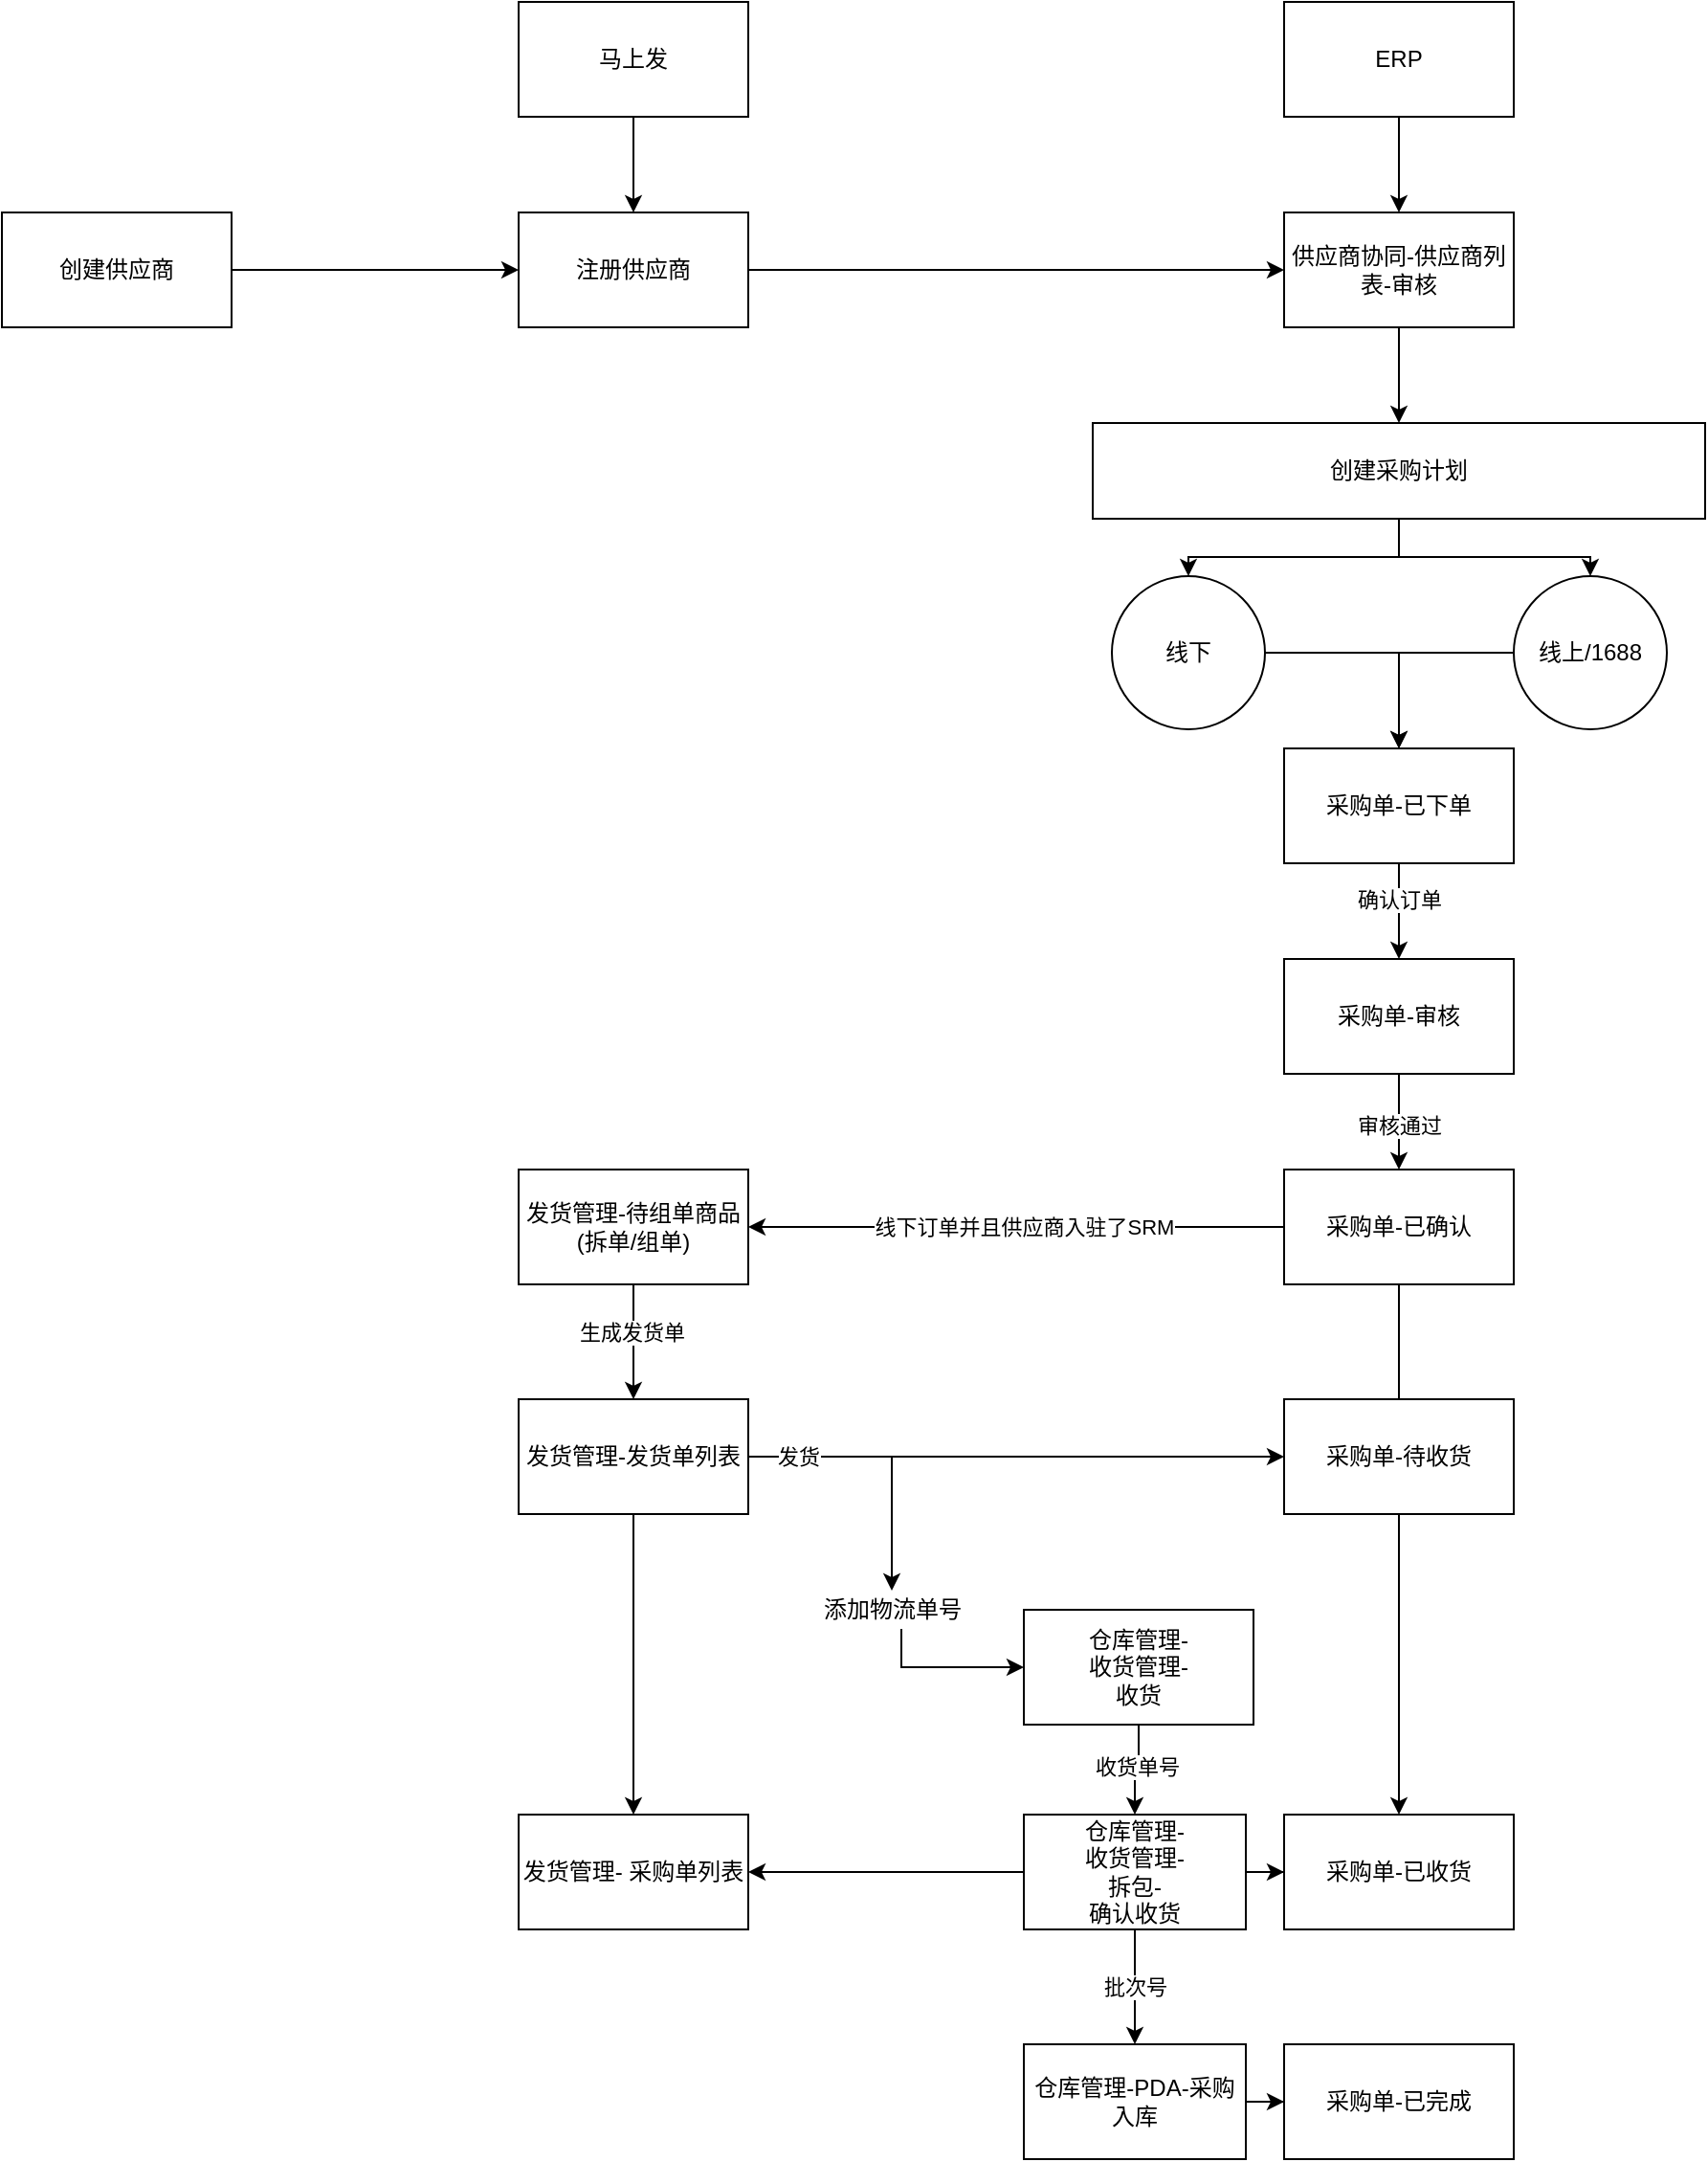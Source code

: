 <mxfile version="14.8.0" type="github">
  <diagram id="C5RBs43oDa-KdzZeNtuy" name="采购">
    <mxGraphModel dx="2864" dy="1250" grid="1" gridSize="10" guides="1" tooltips="1" connect="1" arrows="1" fold="1" page="1" pageScale="1" pageWidth="827" pageHeight="1169" math="0" shadow="0">
      <root>
        <mxCell id="WIyWlLk6GJQsqaUBKTNV-0" />
        <mxCell id="WIyWlLk6GJQsqaUBKTNV-1" parent="WIyWlLk6GJQsqaUBKTNV-0" />
        <mxCell id="5VQq_Yi86SqRbV_rj_R2-6" value="" style="edgeStyle=orthogonalEdgeStyle;rounded=0;orthogonalLoop=1;jettySize=auto;html=1;" parent="WIyWlLk6GJQsqaUBKTNV-1" source="5VQq_Yi86SqRbV_rj_R2-1" target="5VQq_Yi86SqRbV_rj_R2-5" edge="1">
          <mxGeometry relative="1" as="geometry" />
        </mxCell>
        <mxCell id="5VQq_Yi86SqRbV_rj_R2-1" value="ERP" style="rounded=0;whiteSpace=wrap;html=1;" parent="WIyWlLk6GJQsqaUBKTNV-1" vertex="1">
          <mxGeometry x="490" y="100" width="120" height="60" as="geometry" />
        </mxCell>
        <mxCell id="5VQq_Yi86SqRbV_rj_R2-4" value="" style="edgeStyle=orthogonalEdgeStyle;rounded=0;orthogonalLoop=1;jettySize=auto;html=1;" parent="WIyWlLk6GJQsqaUBKTNV-1" source="5VQq_Yi86SqRbV_rj_R2-2" target="5VQq_Yi86SqRbV_rj_R2-3" edge="1">
          <mxGeometry relative="1" as="geometry" />
        </mxCell>
        <mxCell id="5VQq_Yi86SqRbV_rj_R2-2" value="马上发" style="rounded=0;whiteSpace=wrap;html=1;" parent="WIyWlLk6GJQsqaUBKTNV-1" vertex="1">
          <mxGeometry x="90" y="100" width="120" height="60" as="geometry" />
        </mxCell>
        <mxCell id="5VQq_Yi86SqRbV_rj_R2-10" style="edgeStyle=orthogonalEdgeStyle;rounded=0;orthogonalLoop=1;jettySize=auto;html=1;entryX=0;entryY=0.5;entryDx=0;entryDy=0;" parent="WIyWlLk6GJQsqaUBKTNV-1" source="5VQq_Yi86SqRbV_rj_R2-3" target="5VQq_Yi86SqRbV_rj_R2-5" edge="1">
          <mxGeometry relative="1" as="geometry" />
        </mxCell>
        <mxCell id="5VQq_Yi86SqRbV_rj_R2-3" value="注册供应商" style="whiteSpace=wrap;html=1;rounded=0;" parent="WIyWlLk6GJQsqaUBKTNV-1" vertex="1">
          <mxGeometry x="90" y="210" width="120" height="60" as="geometry" />
        </mxCell>
        <mxCell id="5VQq_Yi86SqRbV_rj_R2-26" value="" style="edgeStyle=orthogonalEdgeStyle;rounded=0;orthogonalLoop=1;jettySize=auto;html=1;" parent="WIyWlLk6GJQsqaUBKTNV-1" source="5VQq_Yi86SqRbV_rj_R2-5" target="5VQq_Yi86SqRbV_rj_R2-11" edge="1">
          <mxGeometry relative="1" as="geometry" />
        </mxCell>
        <mxCell id="5VQq_Yi86SqRbV_rj_R2-5" value="供应商协同-供应商列表-审核" style="rounded=0;whiteSpace=wrap;html=1;" parent="WIyWlLk6GJQsqaUBKTNV-1" vertex="1">
          <mxGeometry x="490" y="210" width="120" height="60" as="geometry" />
        </mxCell>
        <mxCell id="5VQq_Yi86SqRbV_rj_R2-9" style="edgeStyle=orthogonalEdgeStyle;rounded=0;orthogonalLoop=1;jettySize=auto;html=1;" parent="WIyWlLk6GJQsqaUBKTNV-1" source="5VQq_Yi86SqRbV_rj_R2-8" target="5VQq_Yi86SqRbV_rj_R2-3" edge="1">
          <mxGeometry relative="1" as="geometry" />
        </mxCell>
        <mxCell id="5VQq_Yi86SqRbV_rj_R2-8" value="创建供应商" style="rounded=0;whiteSpace=wrap;html=1;" parent="WIyWlLk6GJQsqaUBKTNV-1" vertex="1">
          <mxGeometry x="-180" y="210" width="120" height="60" as="geometry" />
        </mxCell>
        <mxCell id="5VQq_Yi86SqRbV_rj_R2-27" style="edgeStyle=orthogonalEdgeStyle;rounded=0;orthogonalLoop=1;jettySize=auto;html=1;entryX=0.5;entryY=0;entryDx=0;entryDy=0;" parent="WIyWlLk6GJQsqaUBKTNV-1" source="5VQq_Yi86SqRbV_rj_R2-11" target="5VQq_Yi86SqRbV_rj_R2-22" edge="1">
          <mxGeometry relative="1" as="geometry" />
        </mxCell>
        <mxCell id="5VQq_Yi86SqRbV_rj_R2-28" style="edgeStyle=orthogonalEdgeStyle;rounded=0;orthogonalLoop=1;jettySize=auto;html=1;" parent="WIyWlLk6GJQsqaUBKTNV-1" source="5VQq_Yi86SqRbV_rj_R2-11" target="5VQq_Yi86SqRbV_rj_R2-23" edge="1">
          <mxGeometry relative="1" as="geometry" />
        </mxCell>
        <mxCell id="5VQq_Yi86SqRbV_rj_R2-11" value="创建采购计划" style="rounded=0;whiteSpace=wrap;html=1;" parent="WIyWlLk6GJQsqaUBKTNV-1" vertex="1">
          <mxGeometry x="390" y="320" width="320" height="50" as="geometry" />
        </mxCell>
        <mxCell id="5VQq_Yi86SqRbV_rj_R2-15" value="" style="edgeStyle=orthogonalEdgeStyle;rounded=0;orthogonalLoop=1;jettySize=auto;html=1;" parent="WIyWlLk6GJQsqaUBKTNV-1" source="5VQq_Yi86SqRbV_rj_R2-12" target="5VQq_Yi86SqRbV_rj_R2-14" edge="1">
          <mxGeometry relative="1" as="geometry" />
        </mxCell>
        <mxCell id="5VQq_Yi86SqRbV_rj_R2-18" value="确认订单" style="edgeLabel;html=1;align=center;verticalAlign=middle;resizable=0;points=[];" parent="5VQq_Yi86SqRbV_rj_R2-15" vertex="1" connectable="0">
          <mxGeometry x="-0.25" relative="1" as="geometry">
            <mxPoint as="offset" />
          </mxGeometry>
        </mxCell>
        <mxCell id="5VQq_Yi86SqRbV_rj_R2-12" value="采购单-已下单" style="rounded=0;whiteSpace=wrap;html=1;" parent="WIyWlLk6GJQsqaUBKTNV-1" vertex="1">
          <mxGeometry x="490" y="490" width="120" height="60" as="geometry" />
        </mxCell>
        <mxCell id="5VQq_Yi86SqRbV_rj_R2-17" value="" style="edgeStyle=orthogonalEdgeStyle;rounded=0;orthogonalLoop=1;jettySize=auto;html=1;" parent="WIyWlLk6GJQsqaUBKTNV-1" source="5VQq_Yi86SqRbV_rj_R2-14" target="5VQq_Yi86SqRbV_rj_R2-16" edge="1">
          <mxGeometry relative="1" as="geometry" />
        </mxCell>
        <mxCell id="5VQq_Yi86SqRbV_rj_R2-19" value="审核通过" style="edgeLabel;html=1;align=center;verticalAlign=middle;resizable=0;points=[];" parent="5VQq_Yi86SqRbV_rj_R2-17" vertex="1" connectable="0">
          <mxGeometry x="0.067" relative="1" as="geometry">
            <mxPoint as="offset" />
          </mxGeometry>
        </mxCell>
        <mxCell id="5VQq_Yi86SqRbV_rj_R2-14" value="采购单-审核" style="rounded=0;whiteSpace=wrap;html=1;" parent="WIyWlLk6GJQsqaUBKTNV-1" vertex="1">
          <mxGeometry x="490" y="600" width="120" height="60" as="geometry" />
        </mxCell>
        <mxCell id="5VQq_Yi86SqRbV_rj_R2-33" style="edgeStyle=orthogonalEdgeStyle;rounded=0;orthogonalLoop=1;jettySize=auto;html=1;entryX=1;entryY=0.5;entryDx=0;entryDy=0;" parent="WIyWlLk6GJQsqaUBKTNV-1" source="5VQq_Yi86SqRbV_rj_R2-16" target="5VQq_Yi86SqRbV_rj_R2-29" edge="1">
          <mxGeometry relative="1" as="geometry" />
        </mxCell>
        <mxCell id="cpjBSySC3DaaWJ_K8g3B-0" value="线下订单并且供应商入驻了SRM" style="edgeLabel;html=1;align=center;verticalAlign=middle;resizable=0;points=[];" vertex="1" connectable="0" parent="5VQq_Yi86SqRbV_rj_R2-33">
          <mxGeometry x="0.2" y="-4" relative="1" as="geometry">
            <mxPoint x="32" y="4" as="offset" />
          </mxGeometry>
        </mxCell>
        <mxCell id="5VQq_Yi86SqRbV_rj_R2-53" value="" style="edgeStyle=orthogonalEdgeStyle;rounded=0;orthogonalLoop=1;jettySize=auto;html=1;" parent="WIyWlLk6GJQsqaUBKTNV-1" source="5VQq_Yi86SqRbV_rj_R2-16" target="5VQq_Yi86SqRbV_rj_R2-52" edge="1">
          <mxGeometry relative="1" as="geometry" />
        </mxCell>
        <mxCell id="5VQq_Yi86SqRbV_rj_R2-16" value="采购单-已确认" style="rounded=0;whiteSpace=wrap;html=1;" parent="WIyWlLk6GJQsqaUBKTNV-1" vertex="1">
          <mxGeometry x="490" y="710" width="120" height="60" as="geometry" />
        </mxCell>
        <mxCell id="5VQq_Yi86SqRbV_rj_R2-24" style="edgeStyle=orthogonalEdgeStyle;rounded=0;orthogonalLoop=1;jettySize=auto;html=1;" parent="WIyWlLk6GJQsqaUBKTNV-1" source="5VQq_Yi86SqRbV_rj_R2-22" target="5VQq_Yi86SqRbV_rj_R2-12" edge="1">
          <mxGeometry relative="1" as="geometry" />
        </mxCell>
        <mxCell id="5VQq_Yi86SqRbV_rj_R2-22" value="线下" style="ellipse;whiteSpace=wrap;html=1;aspect=fixed;" parent="WIyWlLk6GJQsqaUBKTNV-1" vertex="1">
          <mxGeometry x="400" y="400" width="80" height="80" as="geometry" />
        </mxCell>
        <mxCell id="5VQq_Yi86SqRbV_rj_R2-25" style="edgeStyle=orthogonalEdgeStyle;rounded=0;orthogonalLoop=1;jettySize=auto;html=1;entryX=0.5;entryY=0;entryDx=0;entryDy=0;" parent="WIyWlLk6GJQsqaUBKTNV-1" source="5VQq_Yi86SqRbV_rj_R2-23" target="5VQq_Yi86SqRbV_rj_R2-12" edge="1">
          <mxGeometry relative="1" as="geometry">
            <Array as="points">
              <mxPoint x="550" y="440" />
            </Array>
          </mxGeometry>
        </mxCell>
        <mxCell id="5VQq_Yi86SqRbV_rj_R2-23" value="线上/1688" style="ellipse;whiteSpace=wrap;html=1;aspect=fixed;" parent="WIyWlLk6GJQsqaUBKTNV-1" vertex="1">
          <mxGeometry x="610" y="400" width="80" height="80" as="geometry" />
        </mxCell>
        <mxCell id="5VQq_Yi86SqRbV_rj_R2-34" value="" style="edgeStyle=orthogonalEdgeStyle;rounded=0;orthogonalLoop=1;jettySize=auto;html=1;" parent="WIyWlLk6GJQsqaUBKTNV-1" source="5VQq_Yi86SqRbV_rj_R2-29" target="5VQq_Yi86SqRbV_rj_R2-32" edge="1">
          <mxGeometry relative="1" as="geometry" />
        </mxCell>
        <mxCell id="5VQq_Yi86SqRbV_rj_R2-35" value="生成发货单" style="edgeLabel;html=1;align=center;verticalAlign=middle;resizable=0;points=[];" parent="5VQq_Yi86SqRbV_rj_R2-34" vertex="1" connectable="0">
          <mxGeometry x="-0.167" y="-1" relative="1" as="geometry">
            <mxPoint as="offset" />
          </mxGeometry>
        </mxCell>
        <mxCell id="5VQq_Yi86SqRbV_rj_R2-29" value="发货管理-待组单商品&lt;br&gt;(拆单/组单)" style="rounded=0;whiteSpace=wrap;html=1;" parent="WIyWlLk6GJQsqaUBKTNV-1" vertex="1">
          <mxGeometry x="90" y="710" width="120" height="60" as="geometry" />
        </mxCell>
        <mxCell id="5VQq_Yi86SqRbV_rj_R2-50" value="" style="edgeStyle=orthogonalEdgeStyle;rounded=0;orthogonalLoop=1;jettySize=auto;html=1;" parent="WIyWlLk6GJQsqaUBKTNV-1" source="5VQq_Yi86SqRbV_rj_R2-32" target="5VQq_Yi86SqRbV_rj_R2-36" edge="1">
          <mxGeometry relative="1" as="geometry" />
        </mxCell>
        <mxCell id="5VQq_Yi86SqRbV_rj_R2-55" value="" style="edgeStyle=orthogonalEdgeStyle;rounded=0;orthogonalLoop=1;jettySize=auto;html=1;" parent="WIyWlLk6GJQsqaUBKTNV-1" source="5VQq_Yi86SqRbV_rj_R2-32" target="5VQq_Yi86SqRbV_rj_R2-54" edge="1">
          <mxGeometry relative="1" as="geometry" />
        </mxCell>
        <mxCell id="cpjBSySC3DaaWJ_K8g3B-3" style="edgeStyle=orthogonalEdgeStyle;rounded=0;orthogonalLoop=1;jettySize=auto;html=1;" edge="1" parent="WIyWlLk6GJQsqaUBKTNV-1" source="5VQq_Yi86SqRbV_rj_R2-32" target="cpjBSySC3DaaWJ_K8g3B-1">
          <mxGeometry relative="1" as="geometry" />
        </mxCell>
        <mxCell id="cpjBSySC3DaaWJ_K8g3B-4" value="发货" style="edgeLabel;html=1;align=center;verticalAlign=middle;resizable=0;points=[];" vertex="1" connectable="0" parent="cpjBSySC3DaaWJ_K8g3B-3">
          <mxGeometry x="-0.814" relative="1" as="geometry">
            <mxPoint as="offset" />
          </mxGeometry>
        </mxCell>
        <mxCell id="5VQq_Yi86SqRbV_rj_R2-32" value="发货管理-发货单列表" style="rounded=0;whiteSpace=wrap;html=1;" parent="WIyWlLk6GJQsqaUBKTNV-1" vertex="1">
          <mxGeometry x="90" y="830" width="120" height="60" as="geometry" />
        </mxCell>
        <mxCell id="5VQq_Yi86SqRbV_rj_R2-43" value="" style="edgeStyle=orthogonalEdgeStyle;rounded=0;orthogonalLoop=1;jettySize=auto;html=1;" parent="WIyWlLk6GJQsqaUBKTNV-1" source="5VQq_Yi86SqRbV_rj_R2-37" target="5VQq_Yi86SqRbV_rj_R2-42" edge="1">
          <mxGeometry relative="1" as="geometry" />
        </mxCell>
        <mxCell id="5VQq_Yi86SqRbV_rj_R2-48" value="收货单号" style="edgeLabel;html=1;align=center;verticalAlign=middle;resizable=0;points=[];" parent="5VQq_Yi86SqRbV_rj_R2-43" vertex="1" connectable="0">
          <mxGeometry x="-0.12" y="-1" relative="1" as="geometry">
            <mxPoint as="offset" />
          </mxGeometry>
        </mxCell>
        <mxCell id="5VQq_Yi86SqRbV_rj_R2-37" value="仓库管理-&lt;br&gt;收货管理-&lt;br&gt;收货" style="rounded=0;whiteSpace=wrap;html=1;" parent="WIyWlLk6GJQsqaUBKTNV-1" vertex="1">
          <mxGeometry x="354" y="940" width="120" height="60" as="geometry" />
        </mxCell>
        <mxCell id="5VQq_Yi86SqRbV_rj_R2-49" value="" style="edgeStyle=orthogonalEdgeStyle;rounded=0;orthogonalLoop=1;jettySize=auto;html=1;" parent="WIyWlLk6GJQsqaUBKTNV-1" source="5VQq_Yi86SqRbV_rj_R2-36" target="5VQq_Yi86SqRbV_rj_R2-37" edge="1">
          <mxGeometry relative="1" as="geometry">
            <Array as="points">
              <mxPoint x="290" y="930" />
            </Array>
          </mxGeometry>
        </mxCell>
        <mxCell id="5VQq_Yi86SqRbV_rj_R2-36" value="添加物流单号" style="text;html=1;align=center;verticalAlign=middle;resizable=0;points=[];autosize=1;strokeColor=none;" parent="WIyWlLk6GJQsqaUBKTNV-1" vertex="1">
          <mxGeometry x="240" y="930" width="90" height="20" as="geometry" />
        </mxCell>
        <mxCell id="5VQq_Yi86SqRbV_rj_R2-46" style="edgeStyle=orthogonalEdgeStyle;rounded=0;orthogonalLoop=1;jettySize=auto;html=1;entryX=0.5;entryY=0;entryDx=0;entryDy=0;" parent="WIyWlLk6GJQsqaUBKTNV-1" source="5VQq_Yi86SqRbV_rj_R2-42" target="5VQq_Yi86SqRbV_rj_R2-45" edge="1">
          <mxGeometry relative="1" as="geometry" />
        </mxCell>
        <mxCell id="5VQq_Yi86SqRbV_rj_R2-47" value="批次号" style="edgeLabel;html=1;align=center;verticalAlign=middle;resizable=0;points=[];" parent="5VQq_Yi86SqRbV_rj_R2-46" vertex="1" connectable="0">
          <mxGeometry x="0.333" y="1" relative="1" as="geometry">
            <mxPoint x="-1" y="-10" as="offset" />
          </mxGeometry>
        </mxCell>
        <mxCell id="5VQq_Yi86SqRbV_rj_R2-57" style="edgeStyle=orthogonalEdgeStyle;rounded=0;orthogonalLoop=1;jettySize=auto;html=1;entryX=1;entryY=0.5;entryDx=0;entryDy=0;" parent="WIyWlLk6GJQsqaUBKTNV-1" source="5VQq_Yi86SqRbV_rj_R2-42" target="5VQq_Yi86SqRbV_rj_R2-54" edge="1">
          <mxGeometry relative="1" as="geometry" />
        </mxCell>
        <mxCell id="cpjBSySC3DaaWJ_K8g3B-6" value="" style="edgeStyle=orthogonalEdgeStyle;rounded=0;orthogonalLoop=1;jettySize=auto;html=1;" edge="1" parent="WIyWlLk6GJQsqaUBKTNV-1" source="5VQq_Yi86SqRbV_rj_R2-42" target="5VQq_Yi86SqRbV_rj_R2-52">
          <mxGeometry relative="1" as="geometry" />
        </mxCell>
        <mxCell id="5VQq_Yi86SqRbV_rj_R2-42" value="仓库管理-&lt;br&gt;收货管理-&lt;br&gt;拆包-&lt;br&gt;确认收货" style="rounded=0;whiteSpace=wrap;html=1;" parent="WIyWlLk6GJQsqaUBKTNV-1" vertex="1">
          <mxGeometry x="354" y="1047" width="116" height="60" as="geometry" />
        </mxCell>
        <mxCell id="5VQq_Yi86SqRbV_rj_R2-61" value="" style="edgeStyle=orthogonalEdgeStyle;rounded=0;orthogonalLoop=1;jettySize=auto;html=1;" parent="WIyWlLk6GJQsqaUBKTNV-1" source="5VQq_Yi86SqRbV_rj_R2-45" target="5VQq_Yi86SqRbV_rj_R2-58" edge="1">
          <mxGeometry relative="1" as="geometry" />
        </mxCell>
        <mxCell id="5VQq_Yi86SqRbV_rj_R2-45" value="仓库管理-PDA-采购入库" style="rounded=0;whiteSpace=wrap;html=1;" parent="WIyWlLk6GJQsqaUBKTNV-1" vertex="1">
          <mxGeometry x="354" y="1167" width="116" height="60" as="geometry" />
        </mxCell>
        <mxCell id="5VQq_Yi86SqRbV_rj_R2-52" value="采购单-已收货" style="rounded=0;whiteSpace=wrap;html=1;" parent="WIyWlLk6GJQsqaUBKTNV-1" vertex="1">
          <mxGeometry x="490" y="1047" width="120" height="60" as="geometry" />
        </mxCell>
        <mxCell id="5VQq_Yi86SqRbV_rj_R2-54" value="发货管理- 采购单列表" style="rounded=0;whiteSpace=wrap;html=1;" parent="WIyWlLk6GJQsqaUBKTNV-1" vertex="1">
          <mxGeometry x="90" y="1047" width="120" height="60" as="geometry" />
        </mxCell>
        <mxCell id="5VQq_Yi86SqRbV_rj_R2-58" value="采购单-已完成" style="rounded=0;whiteSpace=wrap;html=1;" parent="WIyWlLk6GJQsqaUBKTNV-1" vertex="1">
          <mxGeometry x="490" y="1167" width="120" height="60" as="geometry" />
        </mxCell>
        <mxCell id="cpjBSySC3DaaWJ_K8g3B-1" value="采购单-待收货" style="rounded=0;whiteSpace=wrap;html=1;" vertex="1" parent="WIyWlLk6GJQsqaUBKTNV-1">
          <mxGeometry x="490" y="830" width="120" height="60" as="geometry" />
        </mxCell>
      </root>
    </mxGraphModel>
  </diagram>
</mxfile>
